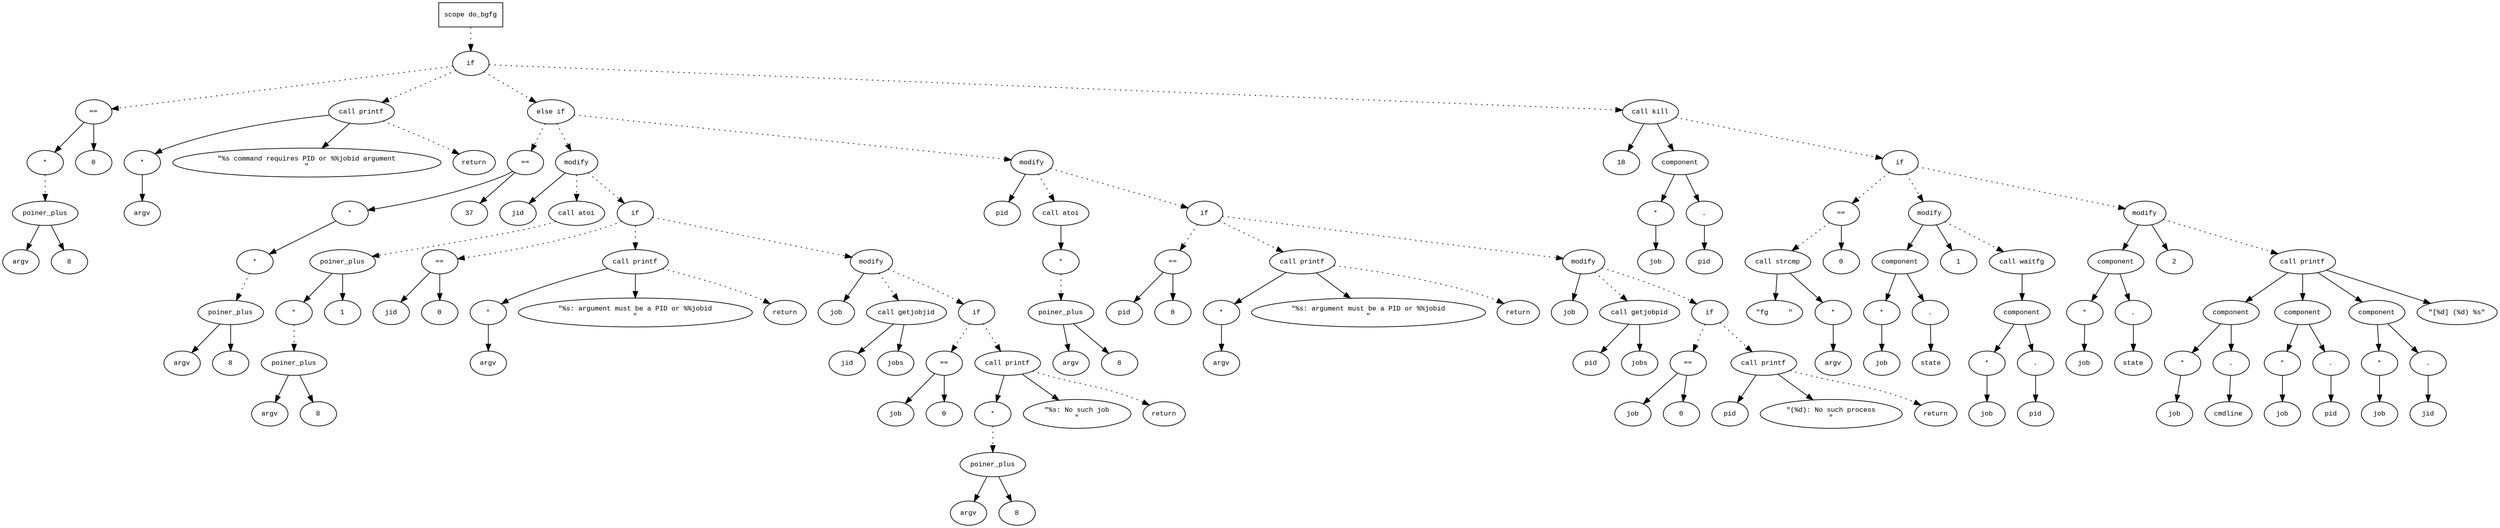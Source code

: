 digraph AST {
  graph [fontname="Times New Roman",fontsize=10];
  node  [fontname="Courier New",fontsize=10];
  edge  [fontname="Times New Roman",fontsize=10];

  node1 [label="scope do_bgfg",shape=box];
  node2 [label="if",shape=ellipse];
  node1 -> node2 [style=dotted];
  node3 [label="==",shape=ellipse];
  node4 [label="*",shape=ellipse];
  node5 [label="poiner_plus",shape=ellipse];
  node6 [label="argv",shape=ellipse];
  node5 -> node6;
  node7 [label="8",shape=ellipse];
  node5 -> node7;
  node4 -> node5 [style=dotted];
  node3 -> node4;
  node8 [label="0",shape=ellipse];
  node3 -> node8;
  node2 -> node3 [style=dotted];
  node9 [label="call printf",shape=ellipse];
  node10 [label="*",shape=ellipse];
  node11 [label="argv",shape=ellipse];
  node10 -> node11;
  node9 -> node10;
  node12 [label="\"%s command requires PID or %%jobid argument
\"",shape=ellipse];
  node9 -> node12;
  node2 -> node9 [style=dotted];
  node13 [label="return",shape=ellipse];
  node9 -> node13 [style=dotted];
  node14 [label="else if",shape=ellipse];
  node2 -> node14 [style=dotted];
  node15 [label="==",shape=ellipse];
  node16 [label="*",shape=ellipse];
  node17 [label="*",shape=ellipse];
  node18 [label="poiner_plus",shape=ellipse];
  node19 [label="argv",shape=ellipse];
  node18 -> node19;
  node20 [label="8",shape=ellipse];
  node18 -> node20;
  node17 -> node18 [style=dotted];
  node16 -> node17;
  node15 -> node16;
  node21 [label="37",shape=ellipse];
  node15 -> node21;
  node14 -> node15 [style=dotted];
  node22 [label="modify",shape=ellipse];
  node23 [label="jid",shape=ellipse];
  node22 -> node23;
  node24 [label="call atoi",shape=ellipse];
  node25 [label="poiner_plus",shape=ellipse];
  node26 [label="*",shape=ellipse];
  node27 [label="poiner_plus",shape=ellipse];
  node28 [label="argv",shape=ellipse];
  node27 -> node28;
  node29 [label="8",shape=ellipse];
  node27 -> node29;
  node26 -> node27 [style=dotted];
  node25 -> node26;
  node30 [label="1",shape=ellipse];
  node25 -> node30;
  node24 -> node25 [style=dotted];
  node22 -> node24 [style=dotted];
  node14 -> node22 [style=dotted];
  node31 [label="if",shape=ellipse];
  node22 -> node31 [style=dotted];
  node32 [label="==",shape=ellipse];
  node33 [label="jid",shape=ellipse];
  node32 -> node33;
  node34 [label="0",shape=ellipse];
  node32 -> node34;
  node31 -> node32 [style=dotted];
  node35 [label="call printf",shape=ellipse];
  node36 [label="*",shape=ellipse];
  node37 [label="argv",shape=ellipse];
  node36 -> node37;
  node35 -> node36;
  node38 [label="\"%s: argument must be a PID or %%jobid
\"",shape=ellipse];
  node35 -> node38;
  node31 -> node35 [style=dotted];
  node39 [label="return",shape=ellipse];
  node35 -> node39 [style=dotted];
  node40 [label="modify",shape=ellipse];
  node41 [label="job",shape=ellipse];
  node40 -> node41;
  node42 [label="call getjobjid",shape=ellipse];
  node43 [label="jid",shape=ellipse];
  node42 -> node43;
  node44 [label="jobs",shape=ellipse];
  node42 -> node44;
  node40 -> node42 [style=dotted];
  node31 -> node40 [style=dotted];
  node45 [label="if",shape=ellipse];
  node40 -> node45 [style=dotted];
  node46 [label="==",shape=ellipse];
  node47 [label="job",shape=ellipse];
  node46 -> node47;
  node48 [label="0",shape=ellipse];
  node46 -> node48;
  node45 -> node46 [style=dotted];
  node49 [label="call printf",shape=ellipse];
  node50 [label="*",shape=ellipse];
  node51 [label="poiner_plus",shape=ellipse];
  node52 [label="argv",shape=ellipse];
  node51 -> node52;
  node53 [label="8",shape=ellipse];
  node51 -> node53;
  node50 -> node51 [style=dotted];
  node49 -> node50;
  node54 [label="\"%s: No such job
\"",shape=ellipse];
  node49 -> node54;
  node45 -> node49 [style=dotted];
  node55 [label="return",shape=ellipse];
  node49 -> node55 [style=dotted];
  node56 [label="modify",shape=ellipse];
  node57 [label="pid",shape=ellipse];
  node56 -> node57;
  node58 [label="call atoi",shape=ellipse];
  node59 [label="*",shape=ellipse];
  node60 [label="poiner_plus",shape=ellipse];
  node61 [label="argv",shape=ellipse];
  node60 -> node61;
  node62 [label="8",shape=ellipse];
  node60 -> node62;
  node59 -> node60 [style=dotted];
  node58 -> node59;
  node56 -> node58 [style=dotted];
  node14 -> node56 [style=dotted];
  node63 [label="if",shape=ellipse];
  node56 -> node63 [style=dotted];
  node64 [label="==",shape=ellipse];
  node65 [label="pid",shape=ellipse];
  node64 -> node65;
  node66 [label="0",shape=ellipse];
  node64 -> node66;
  node63 -> node64 [style=dotted];
  node67 [label="call printf",shape=ellipse];
  node68 [label="*",shape=ellipse];
  node69 [label="argv",shape=ellipse];
  node68 -> node69;
  node67 -> node68;
  node70 [label="\"%s: argument must be a PID or %%jobid
\"",shape=ellipse];
  node67 -> node70;
  node63 -> node67 [style=dotted];
  node71 [label="return",shape=ellipse];
  node67 -> node71 [style=dotted];
  node72 [label="modify",shape=ellipse];
  node73 [label="job",shape=ellipse];
  node72 -> node73;
  node74 [label="call getjobpid",shape=ellipse];
  node75 [label="pid",shape=ellipse];
  node74 -> node75;
  node76 [label="jobs",shape=ellipse];
  node74 -> node76;
  node72 -> node74 [style=dotted];
  node63 -> node72 [style=dotted];
  node77 [label="if",shape=ellipse];
  node72 -> node77 [style=dotted];
  node78 [label="==",shape=ellipse];
  node79 [label="job",shape=ellipse];
  node78 -> node79;
  node80 [label="0",shape=ellipse];
  node78 -> node80;
  node77 -> node78 [style=dotted];
  node81 [label="call printf",shape=ellipse];
  node82 [label="pid",shape=ellipse];
  node81 -> node82;
  node83 [label="\"(%d): No such process
\"",shape=ellipse];
  node81 -> node83;
  node77 -> node81 [style=dotted];
  node84 [label="return",shape=ellipse];
  node81 -> node84 [style=dotted];
  node85 [label="call kill",shape=ellipse];
  node86 [label="18",shape=ellipse];
  node85 -> node86;
  node87 [label="component",shape=ellipse];
  node85 -> node87;
  node88 [label="*",shape=ellipse];
  node89 [label="job",shape=ellipse];
  node88 -> node89;
  node87 -> node88;
  node90 [label=".",shape=ellipse];
  node87 -> node90;
  node91 [label="pid",shape=ellipse];
  node90 -> node91;
  node2 -> node85 [style=dotted];
  node92 [label="if",shape=ellipse];
  node85 -> node92 [style=dotted];
  node93 [label="==",shape=ellipse];
  node94 [label="call strcmp",shape=ellipse];
  node95 [label="\"fg     \"",shape=ellipse];
  node94 -> node95;
  node96 [label="*",shape=ellipse];
  node97 [label="argv",shape=ellipse];
  node96 -> node97;
  node94 -> node96;
  node93 -> node94 [style=dotted];
  node98 [label="0",shape=ellipse];
  node93 -> node98;
  node92 -> node93 [style=dotted];
  node99 [label="modify",shape=ellipse];
  node100 [label="component",shape=ellipse];
  node99 -> node100;
  node101 [label="*",shape=ellipse];
  node102 [label="job",shape=ellipse];
  node101 -> node102;
  node100 -> node101;
  node103 [label=".",shape=ellipse];
  node100 -> node103;
  node104 [label="state",shape=ellipse];
  node103 -> node104;
  node105 [label="1",shape=ellipse];
  node99 -> node105;
  node92 -> node99 [style=dotted];
  node106 [label="call waitfg",shape=ellipse];
  node107 [label="component",shape=ellipse];
  node106 -> node107;
  node108 [label="*",shape=ellipse];
  node109 [label="job",shape=ellipse];
  node108 -> node109;
  node107 -> node108;
  node110 [label=".",shape=ellipse];
  node107 -> node110;
  node111 [label="pid",shape=ellipse];
  node110 -> node111;
  node99 -> node106 [style=dotted];
  node112 [label="modify",shape=ellipse];
  node113 [label="component",shape=ellipse];
  node112 -> node113;
  node114 [label="*",shape=ellipse];
  node115 [label="job",shape=ellipse];
  node114 -> node115;
  node113 -> node114;
  node116 [label=".",shape=ellipse];
  node113 -> node116;
  node117 [label="state",shape=ellipse];
  node116 -> node117;
  node118 [label="2",shape=ellipse];
  node112 -> node118;
  node92 -> node112 [style=dotted];
  node119 [label="call printf",shape=ellipse];
  node120 [label="component",shape=ellipse];
  node119 -> node120;
  node121 [label="*",shape=ellipse];
  node122 [label="job",shape=ellipse];
  node121 -> node122;
  node120 -> node121;
  node123 [label=".",shape=ellipse];
  node120 -> node123;
  node124 [label="cmdline",shape=ellipse];
  node123 -> node124;
  node125 [label="component",shape=ellipse];
  node119 -> node125;
  node126 [label="*",shape=ellipse];
  node127 [label="job",shape=ellipse];
  node126 -> node127;
  node125 -> node126;
  node128 [label=".",shape=ellipse];
  node125 -> node128;
  node129 [label="pid",shape=ellipse];
  node128 -> node129;
  node130 [label="component",shape=ellipse];
  node119 -> node130;
  node131 [label="*",shape=ellipse];
  node132 [label="job",shape=ellipse];
  node131 -> node132;
  node130 -> node131;
  node133 [label=".",shape=ellipse];
  node130 -> node133;
  node134 [label="jid",shape=ellipse];
  node133 -> node134;
  node135 [label="\"[%d] (%d) %s\"",shape=ellipse];
  node119 -> node135;
  node112 -> node119 [style=dotted];
} 